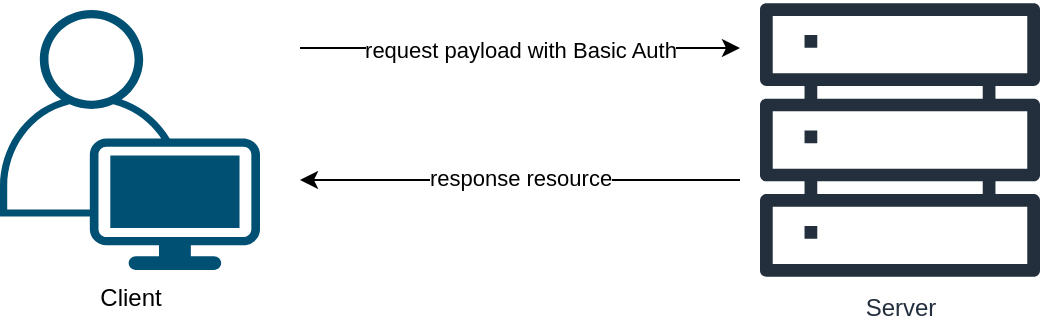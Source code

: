 <mxfile version="24.4.14" type="github">
  <diagram name="Page-1" id="rUhiST2eHKqpAj74b4az">
    <mxGraphModel dx="819" dy="446" grid="1" gridSize="10" guides="1" tooltips="1" connect="1" arrows="1" fold="1" page="1" pageScale="1" pageWidth="850" pageHeight="1100" math="0" shadow="0">
      <root>
        <mxCell id="0" />
        <mxCell id="1" parent="0" />
        <mxCell id="zQynfVUOFk9mBo4B44oZ-1" value="Client" style="points=[[0.35,0,0],[0.98,0.51,0],[1,0.71,0],[0.67,1,0],[0,0.795,0],[0,0.65,0]];verticalLabelPosition=bottom;sketch=0;html=1;verticalAlign=top;aspect=fixed;align=center;pointerEvents=1;shape=mxgraph.cisco19.user;fillColor=#005073;strokeColor=none;" vertex="1" parent="1">
          <mxGeometry x="180" y="195" width="130" height="130" as="geometry" />
        </mxCell>
        <mxCell id="zQynfVUOFk9mBo4B44oZ-2" value="Server" style="sketch=0;outlineConnect=0;fontColor=#232F3E;gradientColor=none;fillColor=#232F3D;strokeColor=none;dashed=0;verticalLabelPosition=bottom;verticalAlign=top;align=center;html=1;fontSize=12;fontStyle=0;aspect=fixed;pointerEvents=1;shape=mxgraph.aws4.servers;" vertex="1" parent="1">
          <mxGeometry x="560" y="190" width="140" height="140" as="geometry" />
        </mxCell>
        <mxCell id="zQynfVUOFk9mBo4B44oZ-3" value="" style="endArrow=classic;html=1;rounded=0;" edge="1" parent="1">
          <mxGeometry width="50" height="50" relative="1" as="geometry">
            <mxPoint x="330" y="214" as="sourcePoint" />
            <mxPoint x="550" y="214" as="targetPoint" />
          </mxGeometry>
        </mxCell>
        <mxCell id="zQynfVUOFk9mBo4B44oZ-4" value="request payload with Basic Auth" style="edgeLabel;html=1;align=center;verticalAlign=middle;resizable=0;points=[];" vertex="1" connectable="0" parent="zQynfVUOFk9mBo4B44oZ-3">
          <mxGeometry x="-0.183" y="-1" relative="1" as="geometry">
            <mxPoint x="20" as="offset" />
          </mxGeometry>
        </mxCell>
        <mxCell id="zQynfVUOFk9mBo4B44oZ-5" value="" style="endArrow=classic;html=1;rounded=0;" edge="1" parent="1">
          <mxGeometry width="50" height="50" relative="1" as="geometry">
            <mxPoint x="550" y="280" as="sourcePoint" />
            <mxPoint x="330" y="280" as="targetPoint" />
          </mxGeometry>
        </mxCell>
        <mxCell id="zQynfVUOFk9mBo4B44oZ-6" value="response resource" style="edgeLabel;html=1;align=center;verticalAlign=middle;resizable=0;points=[];" vertex="1" connectable="0" parent="zQynfVUOFk9mBo4B44oZ-5">
          <mxGeometry x="-0.183" y="-1" relative="1" as="geometry">
            <mxPoint x="-20" as="offset" />
          </mxGeometry>
        </mxCell>
      </root>
    </mxGraphModel>
  </diagram>
</mxfile>
